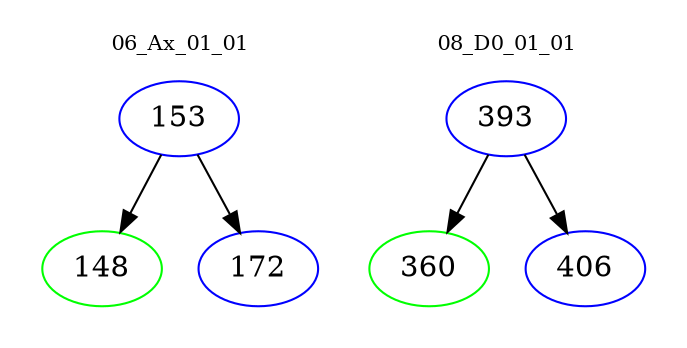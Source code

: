 digraph{
subgraph cluster_0 {
color = white
label = "06_Ax_01_01";
fontsize=10;
T0_153 [label="153", color="blue"]
T0_153 -> T0_148 [color="black"]
T0_148 [label="148", color="green"]
T0_153 -> T0_172 [color="black"]
T0_172 [label="172", color="blue"]
}
subgraph cluster_1 {
color = white
label = "08_D0_01_01";
fontsize=10;
T1_393 [label="393", color="blue"]
T1_393 -> T1_360 [color="black"]
T1_360 [label="360", color="green"]
T1_393 -> T1_406 [color="black"]
T1_406 [label="406", color="blue"]
}
}
